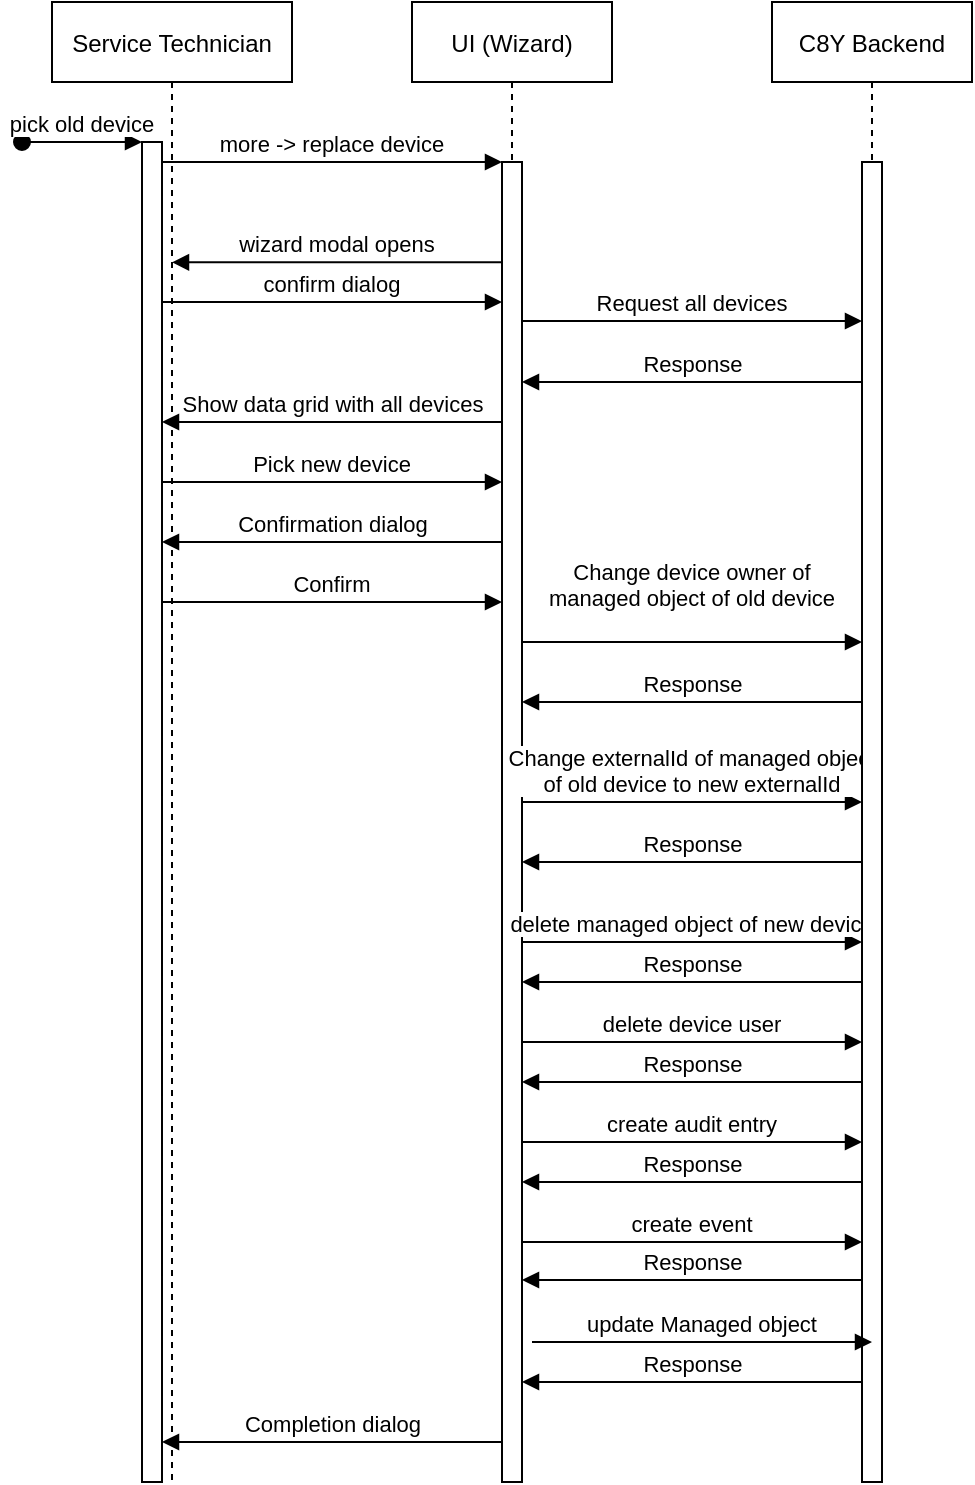 <mxfile version="20.6.2" type="device"><diagram id="kgpKYQtTHZ0yAKxKKP6v" name="Page-1"><mxGraphModel dx="946" dy="613" grid="1" gridSize="10" guides="1" tooltips="1" connect="1" arrows="1" fold="1" page="1" pageScale="1" pageWidth="850" pageHeight="1100" math="0" shadow="0"><root><mxCell id="0"/><mxCell id="1" parent="0"/><mxCell id="3nuBFxr9cyL0pnOWT2aG-1" value="Service Technician" style="shape=umlLifeline;perimeter=lifelinePerimeter;container=1;collapsible=0;recursiveResize=0;rounded=0;shadow=0;strokeWidth=1;" parent="1" vertex="1"><mxGeometry x="120" y="80" width="120" height="740" as="geometry"/></mxCell><mxCell id="3nuBFxr9cyL0pnOWT2aG-2" value="" style="points=[];perimeter=orthogonalPerimeter;rounded=0;shadow=0;strokeWidth=1;" parent="3nuBFxr9cyL0pnOWT2aG-1" vertex="1"><mxGeometry x="45" y="70" width="10" height="670" as="geometry"/></mxCell><mxCell id="3nuBFxr9cyL0pnOWT2aG-3" value="pick old device" style="verticalAlign=bottom;startArrow=oval;endArrow=block;startSize=8;shadow=0;strokeWidth=1;" parent="3nuBFxr9cyL0pnOWT2aG-1" target="3nuBFxr9cyL0pnOWT2aG-2" edge="1"><mxGeometry relative="1" as="geometry"><mxPoint x="-15" y="70" as="sourcePoint"/></mxGeometry></mxCell><mxCell id="RZHMXkzeJ1dyUZb1zj-8-6" value="Show data grid with all devices" style="verticalAlign=bottom;endArrow=block;shadow=0;strokeWidth=1;entryX=0.9;entryY=0.268;entryDx=0;entryDy=0;entryPerimeter=0;" edge="1" parent="3nuBFxr9cyL0pnOWT2aG-1"><mxGeometry relative="1" as="geometry"><mxPoint x="226" y="210.0" as="sourcePoint"/><mxPoint x="55" y="210.0" as="targetPoint"/></mxGeometry></mxCell><mxCell id="RZHMXkzeJ1dyUZb1zj-8-10" value="Pick new device" style="verticalAlign=bottom;endArrow=block;entryX=0;entryY=0;shadow=0;strokeWidth=1;" edge="1" parent="3nuBFxr9cyL0pnOWT2aG-1"><mxGeometry relative="1" as="geometry"><mxPoint x="55" y="240.0" as="sourcePoint"/><mxPoint x="225" y="240.0" as="targetPoint"/></mxGeometry></mxCell><mxCell id="RZHMXkzeJ1dyUZb1zj-8-11" value="Confirmation dialog" style="verticalAlign=bottom;endArrow=block;shadow=0;strokeWidth=1;entryX=0.9;entryY=0.268;entryDx=0;entryDy=0;entryPerimeter=0;" edge="1" parent="3nuBFxr9cyL0pnOWT2aG-1"><mxGeometry relative="1" as="geometry"><mxPoint x="226" y="270" as="sourcePoint"/><mxPoint x="55" y="270" as="targetPoint"/></mxGeometry></mxCell><mxCell id="RZHMXkzeJ1dyUZb1zj-8-12" value="Confirm" style="verticalAlign=bottom;endArrow=block;entryX=0;entryY=0;shadow=0;strokeWidth=1;" edge="1" parent="3nuBFxr9cyL0pnOWT2aG-1"><mxGeometry relative="1" as="geometry"><mxPoint x="55" y="300.0" as="sourcePoint"/><mxPoint x="225" y="300.0" as="targetPoint"/></mxGeometry></mxCell><mxCell id="RZHMXkzeJ1dyUZb1zj-8-29" value="Completion dialog" style="verticalAlign=bottom;endArrow=block;shadow=0;strokeWidth=1;entryX=0.9;entryY=0.268;entryDx=0;entryDy=0;entryPerimeter=0;" edge="1" parent="3nuBFxr9cyL0pnOWT2aG-1"><mxGeometry relative="1" as="geometry"><mxPoint x="226" y="720" as="sourcePoint"/><mxPoint x="55" y="720" as="targetPoint"/></mxGeometry></mxCell><mxCell id="3nuBFxr9cyL0pnOWT2aG-5" value="UI (Wizard)" style="shape=umlLifeline;perimeter=lifelinePerimeter;container=1;collapsible=0;recursiveResize=0;rounded=0;shadow=0;strokeWidth=1;" parent="1" vertex="1"><mxGeometry x="300" y="80" width="100" height="740" as="geometry"/></mxCell><mxCell id="3nuBFxr9cyL0pnOWT2aG-6" value="" style="points=[];perimeter=orthogonalPerimeter;rounded=0;shadow=0;strokeWidth=1;" parent="3nuBFxr9cyL0pnOWT2aG-5" vertex="1"><mxGeometry x="45" y="80" width="10" height="660" as="geometry"/></mxCell><mxCell id="RZHMXkzeJ1dyUZb1zj-8-9" value="Request all devices" style="verticalAlign=bottom;endArrow=block;entryX=0;entryY=0;shadow=0;strokeWidth=1;" edge="1" parent="3nuBFxr9cyL0pnOWT2aG-5"><mxGeometry relative="1" as="geometry"><mxPoint x="55" y="159.5" as="sourcePoint"/><mxPoint x="225" y="159.5" as="targetPoint"/></mxGeometry></mxCell><mxCell id="RZHMXkzeJ1dyUZb1zj-8-7" value="Response" style="verticalAlign=bottom;endArrow=block;shadow=0;strokeWidth=1;entryX=0.9;entryY=0.268;entryDx=0;entryDy=0;entryPerimeter=0;" edge="1" parent="3nuBFxr9cyL0pnOWT2aG-5"><mxGeometry relative="1" as="geometry"><mxPoint x="226" y="190" as="sourcePoint"/><mxPoint x="55" y="190" as="targetPoint"/></mxGeometry></mxCell><mxCell id="RZHMXkzeJ1dyUZb1zj-8-13" value="Change device owner of &#10;managed object of old device&#10; " style="verticalAlign=bottom;endArrow=block;entryX=0;entryY=0;shadow=0;strokeWidth=1;" edge="1" parent="3nuBFxr9cyL0pnOWT2aG-5"><mxGeometry relative="1" as="geometry"><mxPoint x="55" y="320.0" as="sourcePoint"/><mxPoint x="225" y="320.0" as="targetPoint"/></mxGeometry></mxCell><mxCell id="RZHMXkzeJ1dyUZb1zj-8-15" value="Change externalId of managed object &#10;of old device to new externalId" style="verticalAlign=bottom;endArrow=block;entryX=0;entryY=0;shadow=0;strokeWidth=1;" edge="1" parent="3nuBFxr9cyL0pnOWT2aG-5"><mxGeometry relative="1" as="geometry"><mxPoint x="55" y="400.0" as="sourcePoint"/><mxPoint x="225" y="400.0" as="targetPoint"/></mxGeometry></mxCell><mxCell id="RZHMXkzeJ1dyUZb1zj-8-16" value="Response" style="verticalAlign=bottom;endArrow=block;shadow=0;strokeWidth=1;entryX=0.9;entryY=0.268;entryDx=0;entryDy=0;entryPerimeter=0;" edge="1" parent="3nuBFxr9cyL0pnOWT2aG-5"><mxGeometry relative="1" as="geometry"><mxPoint x="226" y="350" as="sourcePoint"/><mxPoint x="55" y="350" as="targetPoint"/></mxGeometry></mxCell><mxCell id="RZHMXkzeJ1dyUZb1zj-8-17" value="Response" style="verticalAlign=bottom;endArrow=block;shadow=0;strokeWidth=1;entryX=0.9;entryY=0.268;entryDx=0;entryDy=0;entryPerimeter=0;" edge="1" parent="3nuBFxr9cyL0pnOWT2aG-5"><mxGeometry relative="1" as="geometry"><mxPoint x="226" y="430" as="sourcePoint"/><mxPoint x="55" y="430" as="targetPoint"/></mxGeometry></mxCell><mxCell id="RZHMXkzeJ1dyUZb1zj-8-18" value="delete managed object of new device" style="verticalAlign=bottom;endArrow=block;entryX=0;entryY=0;shadow=0;strokeWidth=1;" edge="1" parent="3nuBFxr9cyL0pnOWT2aG-5"><mxGeometry relative="1" as="geometry"><mxPoint x="55" y="470" as="sourcePoint"/><mxPoint x="225" y="470" as="targetPoint"/></mxGeometry></mxCell><mxCell id="RZHMXkzeJ1dyUZb1zj-8-19" value="Response" style="verticalAlign=bottom;endArrow=block;shadow=0;strokeWidth=1;entryX=0.9;entryY=0.268;entryDx=0;entryDy=0;entryPerimeter=0;" edge="1" parent="3nuBFxr9cyL0pnOWT2aG-5"><mxGeometry relative="1" as="geometry"><mxPoint x="226" y="490" as="sourcePoint"/><mxPoint x="55" y="490" as="targetPoint"/></mxGeometry></mxCell><mxCell id="RZHMXkzeJ1dyUZb1zj-8-20" value="delete device user" style="verticalAlign=bottom;endArrow=block;entryX=0;entryY=0;shadow=0;strokeWidth=1;" edge="1" parent="3nuBFxr9cyL0pnOWT2aG-5"><mxGeometry relative="1" as="geometry"><mxPoint x="55" y="520" as="sourcePoint"/><mxPoint x="225" y="520" as="targetPoint"/></mxGeometry></mxCell><mxCell id="RZHMXkzeJ1dyUZb1zj-8-22" value="Response" style="verticalAlign=bottom;endArrow=block;shadow=0;strokeWidth=1;entryX=0.9;entryY=0.268;entryDx=0;entryDy=0;entryPerimeter=0;" edge="1" parent="3nuBFxr9cyL0pnOWT2aG-5"><mxGeometry relative="1" as="geometry"><mxPoint x="226" y="540" as="sourcePoint"/><mxPoint x="55" y="540" as="targetPoint"/></mxGeometry></mxCell><mxCell id="RZHMXkzeJ1dyUZb1zj-8-23" value="create audit entry" style="verticalAlign=bottom;endArrow=block;entryX=0;entryY=0;shadow=0;strokeWidth=1;" edge="1" parent="3nuBFxr9cyL0pnOWT2aG-5"><mxGeometry relative="1" as="geometry"><mxPoint x="55" y="570" as="sourcePoint"/><mxPoint x="225" y="570" as="targetPoint"/></mxGeometry></mxCell><mxCell id="RZHMXkzeJ1dyUZb1zj-8-24" value="Response" style="verticalAlign=bottom;endArrow=block;shadow=0;strokeWidth=1;entryX=0.9;entryY=0.268;entryDx=0;entryDy=0;entryPerimeter=0;" edge="1" parent="3nuBFxr9cyL0pnOWT2aG-5"><mxGeometry relative="1" as="geometry"><mxPoint x="226" y="590" as="sourcePoint"/><mxPoint x="55" y="590" as="targetPoint"/></mxGeometry></mxCell><mxCell id="RZHMXkzeJ1dyUZb1zj-8-25" value="create event" style="verticalAlign=bottom;endArrow=block;entryX=0;entryY=0;shadow=0;strokeWidth=1;" edge="1" parent="3nuBFxr9cyL0pnOWT2aG-5"><mxGeometry relative="1" as="geometry"><mxPoint x="55" y="620" as="sourcePoint"/><mxPoint x="225" y="620" as="targetPoint"/></mxGeometry></mxCell><mxCell id="RZHMXkzeJ1dyUZb1zj-8-26" value="Response" style="verticalAlign=bottom;endArrow=block;shadow=0;strokeWidth=1;entryX=0.9;entryY=0.268;entryDx=0;entryDy=0;entryPerimeter=0;" edge="1" parent="3nuBFxr9cyL0pnOWT2aG-5"><mxGeometry relative="1" as="geometry"><mxPoint x="226" y="639" as="sourcePoint"/><mxPoint x="55" y="639" as="targetPoint"/></mxGeometry></mxCell><mxCell id="RZHMXkzeJ1dyUZb1zj-8-28" value="Response" style="verticalAlign=bottom;endArrow=block;shadow=0;strokeWidth=1;entryX=0.9;entryY=0.268;entryDx=0;entryDy=0;entryPerimeter=0;" edge="1" parent="3nuBFxr9cyL0pnOWT2aG-5"><mxGeometry relative="1" as="geometry"><mxPoint x="226" y="690" as="sourcePoint"/><mxPoint x="55" y="690" as="targetPoint"/></mxGeometry></mxCell><mxCell id="3nuBFxr9cyL0pnOWT2aG-8" value="more -&gt; replace device" style="verticalAlign=bottom;endArrow=block;entryX=0;entryY=0;shadow=0;strokeWidth=1;" parent="1" source="3nuBFxr9cyL0pnOWT2aG-2" target="3nuBFxr9cyL0pnOWT2aG-6" edge="1"><mxGeometry relative="1" as="geometry"><mxPoint x="275" y="160" as="sourcePoint"/></mxGeometry></mxCell><mxCell id="3nuBFxr9cyL0pnOWT2aG-9" value="wizard modal opens" style="verticalAlign=bottom;endArrow=block;shadow=0;strokeWidth=1;exitX=0;exitY=0.076;exitDx=0;exitDy=0;exitPerimeter=0;" parent="1" source="3nuBFxr9cyL0pnOWT2aG-6" target="3nuBFxr9cyL0pnOWT2aG-1" edge="1"><mxGeometry relative="1" as="geometry"><mxPoint x="240" y="200" as="sourcePoint"/><mxPoint x="180" y="200" as="targetPoint"/></mxGeometry></mxCell><mxCell id="RZHMXkzeJ1dyUZb1zj-8-1" value="C8Y Backend" style="shape=umlLifeline;perimeter=lifelinePerimeter;container=1;collapsible=0;recursiveResize=0;rounded=0;shadow=0;strokeWidth=1;" vertex="1" parent="1"><mxGeometry x="480" y="80" width="100" height="740" as="geometry"/></mxCell><mxCell id="RZHMXkzeJ1dyUZb1zj-8-2" value="" style="points=[];perimeter=orthogonalPerimeter;rounded=0;shadow=0;strokeWidth=1;" vertex="1" parent="RZHMXkzeJ1dyUZb1zj-8-1"><mxGeometry x="45" y="80" width="10" height="660" as="geometry"/></mxCell><mxCell id="RZHMXkzeJ1dyUZb1zj-8-3" value="confirm dialog" style="verticalAlign=bottom;endArrow=block;entryX=0;entryY=0;shadow=0;strokeWidth=1;" edge="1" parent="1"><mxGeometry relative="1" as="geometry"><mxPoint x="175" y="230.0" as="sourcePoint"/><mxPoint x="345" y="230.0" as="targetPoint"/></mxGeometry></mxCell><mxCell id="RZHMXkzeJ1dyUZb1zj-8-27" value="update Managed object" style="verticalAlign=bottom;endArrow=block;entryX=0;entryY=0;shadow=0;strokeWidth=1;" edge="1" parent="1"><mxGeometry relative="1" as="geometry"><mxPoint x="360" y="750" as="sourcePoint"/><mxPoint x="530" y="750" as="targetPoint"/></mxGeometry></mxCell></root></mxGraphModel></diagram></mxfile>